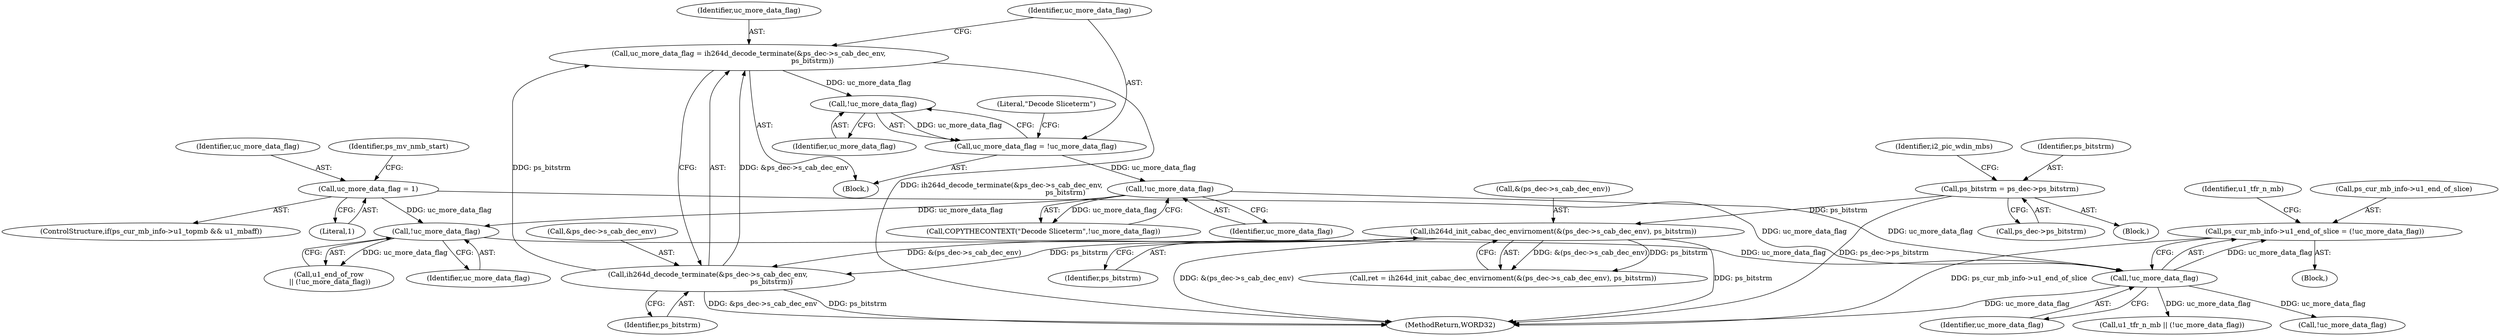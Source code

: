 digraph "0_Android_4a524d3a8ae9aa20c36430008e6bd429443f8f1d@pointer" {
"1000509" [label="(Call,ps_cur_mb_info->u1_end_of_slice = (!uc_more_data_flag))"];
"1000513" [label="(Call,!uc_more_data_flag)"];
"1000406" [label="(Call,uc_more_data_flag = 1)"];
"1000425" [label="(Call,!uc_more_data_flag)"];
"1000419" [label="(Call,uc_more_data_flag = !uc_more_data_flag)"];
"1000421" [label="(Call,!uc_more_data_flag)"];
"1000411" [label="(Call,uc_more_data_flag = ih264d_decode_terminate(&ps_dec->s_cab_dec_env,\n                                                          ps_bitstrm))"];
"1000413" [label="(Call,ih264d_decode_terminate(&ps_dec->s_cab_dec_env,\n                                                          ps_bitstrm))"];
"1000185" [label="(Call,ih264d_init_cabac_dec_envirnoment(&(ps_dec->s_cab_dec_env), ps_bitstrm))"];
"1000131" [label="(Call,ps_bitstrm = ps_dec->ps_bitstrm)"];
"1000507" [label="(Call,!uc_more_data_flag)"];
"1000133" [label="(Call,ps_dec->ps_bitstrm)"];
"1000190" [label="(Identifier,ps_bitstrm)"];
"1000400" [label="(ControlStructure,if(ps_cur_mb_info->u1_topmb && u1_mbaff))"];
"1000517" [label="(Identifier,u1_tfr_n_mb)"];
"1000584" [label="(MethodReturn,WORD32)"];
"1000507" [label="(Call,!uc_more_data_flag)"];
"1000420" [label="(Identifier,uc_more_data_flag)"];
"1000186" [label="(Call,&(ps_dec->s_cab_dec_env))"];
"1000411" [label="(Call,uc_more_data_flag = ih264d_decode_terminate(&ps_dec->s_cab_dec_env,\n                                                          ps_bitstrm))"];
"1000509" [label="(Call,ps_cur_mb_info->u1_end_of_slice = (!uc_more_data_flag))"];
"1000406" [label="(Call,uc_more_data_flag = 1)"];
"1000125" [label="(Block,)"];
"1000513" [label="(Call,!uc_more_data_flag)"];
"1000424" [label="(Literal,\"Decode Sliceterm\")"];
"1000514" [label="(Identifier,uc_more_data_flag)"];
"1000508" [label="(Identifier,uc_more_data_flag)"];
"1000505" [label="(Call,u1_end_of_row\n || (!uc_more_data_flag))"];
"1000408" [label="(Literal,1)"];
"1000418" [label="(Identifier,ps_bitstrm)"];
"1000138" [label="(Identifier,i2_pic_wdin_mbs)"];
"1000183" [label="(Call,ret = ih264d_init_cabac_dec_envirnoment(&(ps_dec->s_cab_dec_env), ps_bitstrm))"];
"1000419" [label="(Call,uc_more_data_flag = !uc_more_data_flag)"];
"1000510" [label="(Call,ps_cur_mb_info->u1_end_of_slice)"];
"1000410" [label="(Block,)"];
"1000407" [label="(Identifier,uc_more_data_flag)"];
"1000413" [label="(Call,ih264d_decode_terminate(&ps_dec->s_cab_dec_env,\n                                                          ps_bitstrm))"];
"1000425" [label="(Call,!uc_more_data_flag)"];
"1000516" [label="(Call,u1_tfr_n_mb || (!uc_more_data_flag))"];
"1000518" [label="(Call,!uc_more_data_flag)"];
"1000132" [label="(Identifier,ps_bitstrm)"];
"1000430" [label="(Identifier,ps_mv_nmb_start)"];
"1000412" [label="(Identifier,uc_more_data_flag)"];
"1000421" [label="(Call,!uc_more_data_flag)"];
"1000422" [label="(Identifier,uc_more_data_flag)"];
"1000426" [label="(Identifier,uc_more_data_flag)"];
"1000222" [label="(Block,)"];
"1000131" [label="(Call,ps_bitstrm = ps_dec->ps_bitstrm)"];
"1000185" [label="(Call,ih264d_init_cabac_dec_envirnoment(&(ps_dec->s_cab_dec_env), ps_bitstrm))"];
"1000423" [label="(Call,COPYTHECONTEXT(\"Decode Sliceterm\",!uc_more_data_flag))"];
"1000414" [label="(Call,&ps_dec->s_cab_dec_env)"];
"1000509" -> "1000222"  [label="AST: "];
"1000509" -> "1000513"  [label="CFG: "];
"1000510" -> "1000509"  [label="AST: "];
"1000513" -> "1000509"  [label="AST: "];
"1000517" -> "1000509"  [label="CFG: "];
"1000509" -> "1000584"  [label="DDG: ps_cur_mb_info->u1_end_of_slice"];
"1000513" -> "1000509"  [label="DDG: uc_more_data_flag"];
"1000513" -> "1000514"  [label="CFG: "];
"1000514" -> "1000513"  [label="AST: "];
"1000513" -> "1000584"  [label="DDG: uc_more_data_flag"];
"1000406" -> "1000513"  [label="DDG: uc_more_data_flag"];
"1000425" -> "1000513"  [label="DDG: uc_more_data_flag"];
"1000507" -> "1000513"  [label="DDG: uc_more_data_flag"];
"1000513" -> "1000516"  [label="DDG: uc_more_data_flag"];
"1000513" -> "1000518"  [label="DDG: uc_more_data_flag"];
"1000406" -> "1000400"  [label="AST: "];
"1000406" -> "1000408"  [label="CFG: "];
"1000407" -> "1000406"  [label="AST: "];
"1000408" -> "1000406"  [label="AST: "];
"1000430" -> "1000406"  [label="CFG: "];
"1000406" -> "1000507"  [label="DDG: uc_more_data_flag"];
"1000425" -> "1000423"  [label="AST: "];
"1000425" -> "1000426"  [label="CFG: "];
"1000426" -> "1000425"  [label="AST: "];
"1000423" -> "1000425"  [label="CFG: "];
"1000425" -> "1000423"  [label="DDG: uc_more_data_flag"];
"1000419" -> "1000425"  [label="DDG: uc_more_data_flag"];
"1000425" -> "1000507"  [label="DDG: uc_more_data_flag"];
"1000419" -> "1000410"  [label="AST: "];
"1000419" -> "1000421"  [label="CFG: "];
"1000420" -> "1000419"  [label="AST: "];
"1000421" -> "1000419"  [label="AST: "];
"1000424" -> "1000419"  [label="CFG: "];
"1000421" -> "1000419"  [label="DDG: uc_more_data_flag"];
"1000421" -> "1000422"  [label="CFG: "];
"1000422" -> "1000421"  [label="AST: "];
"1000411" -> "1000421"  [label="DDG: uc_more_data_flag"];
"1000411" -> "1000410"  [label="AST: "];
"1000411" -> "1000413"  [label="CFG: "];
"1000412" -> "1000411"  [label="AST: "];
"1000413" -> "1000411"  [label="AST: "];
"1000420" -> "1000411"  [label="CFG: "];
"1000411" -> "1000584"  [label="DDG: ih264d_decode_terminate(&ps_dec->s_cab_dec_env,\n                                                          ps_bitstrm)"];
"1000413" -> "1000411"  [label="DDG: &ps_dec->s_cab_dec_env"];
"1000413" -> "1000411"  [label="DDG: ps_bitstrm"];
"1000413" -> "1000418"  [label="CFG: "];
"1000414" -> "1000413"  [label="AST: "];
"1000418" -> "1000413"  [label="AST: "];
"1000413" -> "1000584"  [label="DDG: &ps_dec->s_cab_dec_env"];
"1000413" -> "1000584"  [label="DDG: ps_bitstrm"];
"1000185" -> "1000413"  [label="DDG: &(ps_dec->s_cab_dec_env)"];
"1000185" -> "1000413"  [label="DDG: ps_bitstrm"];
"1000185" -> "1000183"  [label="AST: "];
"1000185" -> "1000190"  [label="CFG: "];
"1000186" -> "1000185"  [label="AST: "];
"1000190" -> "1000185"  [label="AST: "];
"1000183" -> "1000185"  [label="CFG: "];
"1000185" -> "1000584"  [label="DDG: &(ps_dec->s_cab_dec_env)"];
"1000185" -> "1000584"  [label="DDG: ps_bitstrm"];
"1000185" -> "1000183"  [label="DDG: &(ps_dec->s_cab_dec_env)"];
"1000185" -> "1000183"  [label="DDG: ps_bitstrm"];
"1000131" -> "1000185"  [label="DDG: ps_bitstrm"];
"1000131" -> "1000125"  [label="AST: "];
"1000131" -> "1000133"  [label="CFG: "];
"1000132" -> "1000131"  [label="AST: "];
"1000133" -> "1000131"  [label="AST: "];
"1000138" -> "1000131"  [label="CFG: "];
"1000131" -> "1000584"  [label="DDG: ps_dec->ps_bitstrm"];
"1000507" -> "1000505"  [label="AST: "];
"1000507" -> "1000508"  [label="CFG: "];
"1000508" -> "1000507"  [label="AST: "];
"1000505" -> "1000507"  [label="CFG: "];
"1000507" -> "1000505"  [label="DDG: uc_more_data_flag"];
}
